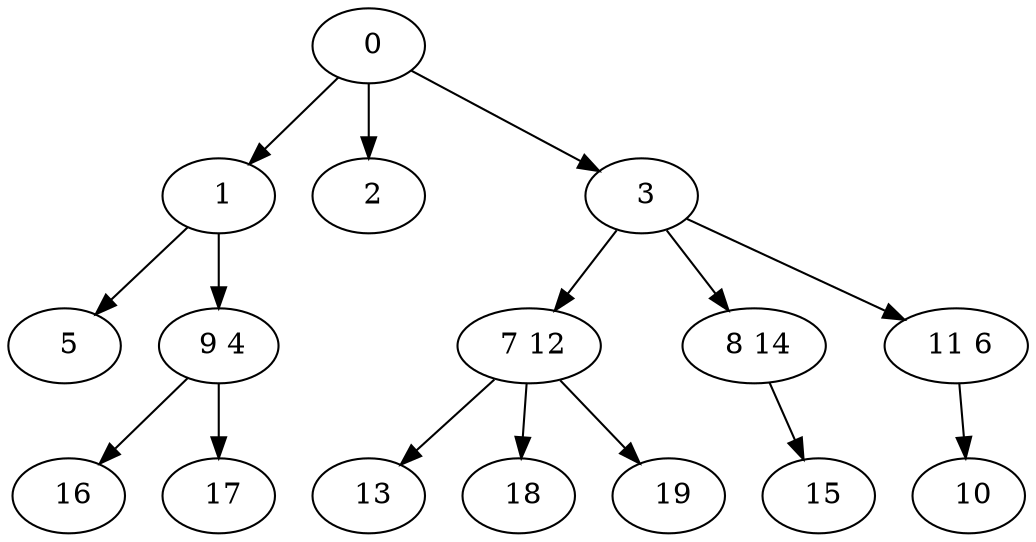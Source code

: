 digraph mytree {
" 0" -> " 1";
" 0" -> " 2";
" 0" -> " 3";
" 1" -> " 5";
" 1" -> " 9 4";
" 2";
" 3" -> " 7 12";
" 3" -> " 8 14";
" 3" -> " 11 6";
" 5";
" 9 4" -> " 16";
" 9 4" -> " 17";
" 7 12" -> " 13";
" 7 12" -> " 18";
" 7 12" -> " 19";
" 8 14" -> " 15";
" 11 6" -> " 10";
" 13";
" 18";
" 19";
" 15";
" 10";
" 16";
" 17";
}

